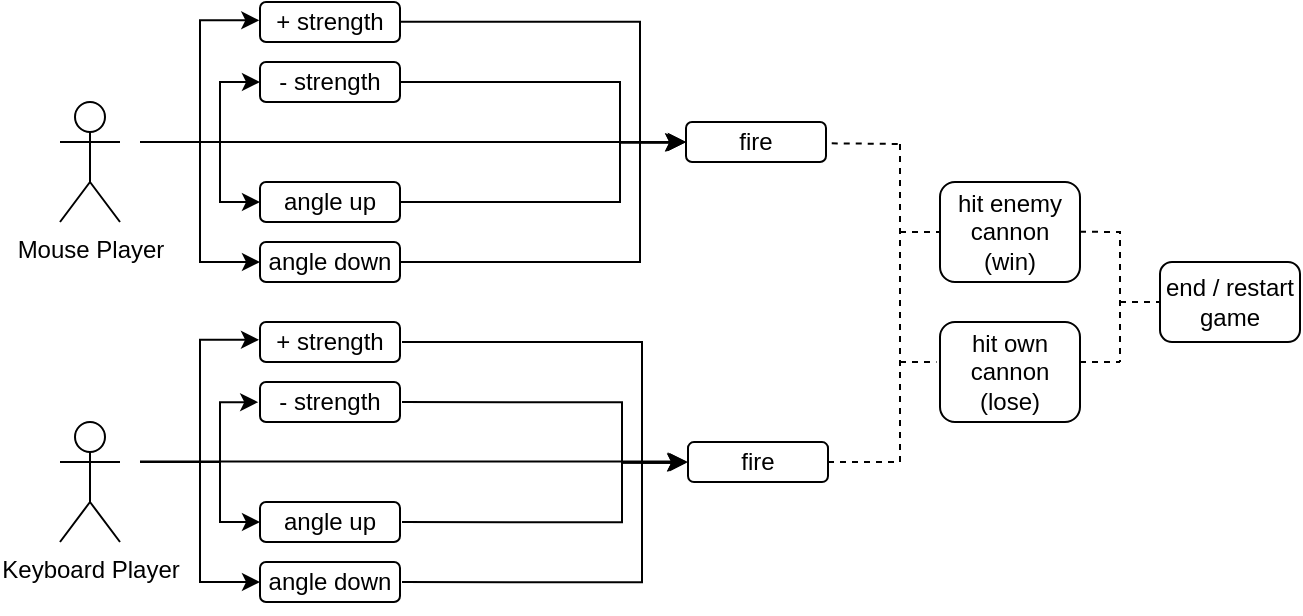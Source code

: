 <mxfile version="24.8.0">
  <diagram id="prtHgNgQTEPvFCAcTncT" name="Page-1">
    <mxGraphModel dx="698" dy="414" grid="1" gridSize="10" guides="1" tooltips="1" connect="1" arrows="1" fold="1" page="1" pageScale="1" pageWidth="827" pageHeight="1169" math="0" shadow="0">
      <root>
        <mxCell id="0" />
        <mxCell id="1" parent="0" />
        <mxCell id="6bjOl9mlLexRVCsTzeRd-55" style="edgeStyle=orthogonalEdgeStyle;rounded=0;orthogonalLoop=1;jettySize=auto;html=1;exitX=1;exitY=0.75;exitDx=0;exitDy=0;entryX=-0.02;entryY=0.505;entryDx=0;entryDy=0;entryPerimeter=0;" parent="1" target="6bjOl9mlLexRVCsTzeRd-17" edge="1">
          <mxGeometry relative="1" as="geometry">
            <mxPoint x="350" y="80" as="targetPoint" />
            <mxPoint x="210" y="19.92" as="sourcePoint" />
            <Array as="points">
              <mxPoint x="330" y="20" />
              <mxPoint x="330" y="80" />
            </Array>
          </mxGeometry>
        </mxCell>
        <mxCell id="6bjOl9mlLexRVCsTzeRd-1" value="+ strength" style="rounded=1;whiteSpace=wrap;html=1;" parent="1" vertex="1">
          <mxGeometry x="140" y="10" width="70" height="20" as="geometry" />
        </mxCell>
        <mxCell id="6bjOl9mlLexRVCsTzeRd-2" value="Mouse Player&lt;br&gt;&lt;div&gt;&lt;br&gt;&lt;/div&gt;" style="shape=umlActor;verticalLabelPosition=bottom;verticalAlign=top;html=1;outlineConnect=0;" parent="1" vertex="1">
          <mxGeometry x="40" y="60" width="30" height="60" as="geometry" />
        </mxCell>
        <mxCell id="6bjOl9mlLexRVCsTzeRd-57" style="edgeStyle=orthogonalEdgeStyle;rounded=0;orthogonalLoop=1;jettySize=auto;html=1;entryX=-0.018;entryY=0.514;entryDx=0;entryDy=0;entryPerimeter=0;" parent="1" source="6bjOl9mlLexRVCsTzeRd-11" target="6bjOl9mlLexRVCsTzeRd-17" edge="1">
          <mxGeometry relative="1" as="geometry">
            <mxPoint x="350.0" y="80" as="targetPoint" />
            <Array as="points">
              <mxPoint x="320" y="50" />
              <mxPoint x="320" y="80" />
            </Array>
          </mxGeometry>
        </mxCell>
        <mxCell id="6bjOl9mlLexRVCsTzeRd-11" value="- strength" style="rounded=1;whiteSpace=wrap;html=1;" parent="1" vertex="1">
          <mxGeometry x="140" y="40" width="70" height="20" as="geometry" />
        </mxCell>
        <mxCell id="6bjOl9mlLexRVCsTzeRd-60" style="edgeStyle=orthogonalEdgeStyle;rounded=0;orthogonalLoop=1;jettySize=auto;html=1;entryX=-0.014;entryY=0.514;entryDx=0;entryDy=0;entryPerimeter=0;" parent="1" source="6bjOl9mlLexRVCsTzeRd-15" target="6bjOl9mlLexRVCsTzeRd-17" edge="1">
          <mxGeometry relative="1" as="geometry">
            <mxPoint x="350" y="80" as="targetPoint" />
            <Array as="points">
              <mxPoint x="320" y="110" />
              <mxPoint x="320" y="80" />
            </Array>
          </mxGeometry>
        </mxCell>
        <mxCell id="6bjOl9mlLexRVCsTzeRd-15" value="angle up" style="rounded=1;whiteSpace=wrap;html=1;" parent="1" vertex="1">
          <mxGeometry x="140" y="100" width="70" height="20" as="geometry" />
        </mxCell>
        <mxCell id="6bjOl9mlLexRVCsTzeRd-62" style="edgeStyle=orthogonalEdgeStyle;rounded=0;orthogonalLoop=1;jettySize=auto;html=1;entryX=0;entryY=0.5;entryDx=0;entryDy=0;" parent="1" source="6bjOl9mlLexRVCsTzeRd-16" target="6bjOl9mlLexRVCsTzeRd-17" edge="1">
          <mxGeometry relative="1" as="geometry">
            <Array as="points">
              <mxPoint x="330" y="140" />
              <mxPoint x="330" y="80" />
            </Array>
          </mxGeometry>
        </mxCell>
        <mxCell id="6bjOl9mlLexRVCsTzeRd-16" value="angle down" style="rounded=1;whiteSpace=wrap;html=1;" parent="1" vertex="1">
          <mxGeometry x="140" y="130" width="70" height="20" as="geometry" />
        </mxCell>
        <mxCell id="6bjOl9mlLexRVCsTzeRd-17" value="fire" style="rounded=1;whiteSpace=wrap;html=1;" parent="1" vertex="1">
          <mxGeometry x="353" y="70" width="70" height="20" as="geometry" />
        </mxCell>
        <mxCell id="6bjOl9mlLexRVCsTzeRd-20" style="edgeStyle=orthogonalEdgeStyle;rounded=0;orthogonalLoop=1;jettySize=auto;html=1;entryX=-0.005;entryY=0.457;entryDx=0;entryDy=0;entryPerimeter=0;" parent="1" target="6bjOl9mlLexRVCsTzeRd-1" edge="1">
          <mxGeometry relative="1" as="geometry">
            <mxPoint x="100" y="80" as="sourcePoint" />
            <Array as="points">
              <mxPoint x="110" y="80" />
              <mxPoint x="110" y="19" />
            </Array>
          </mxGeometry>
        </mxCell>
        <mxCell id="6bjOl9mlLexRVCsTzeRd-21" style="edgeStyle=orthogonalEdgeStyle;rounded=0;orthogonalLoop=1;jettySize=auto;html=1;entryX=0;entryY=0.5;entryDx=0;entryDy=0;" parent="1" target="6bjOl9mlLexRVCsTzeRd-11" edge="1">
          <mxGeometry relative="1" as="geometry">
            <mxPoint x="100" y="80" as="sourcePoint" />
            <mxPoint x="130" y="50" as="targetPoint" />
            <Array as="points">
              <mxPoint x="120" y="80" />
              <mxPoint x="120" y="50" />
            </Array>
          </mxGeometry>
        </mxCell>
        <mxCell id="6bjOl9mlLexRVCsTzeRd-24" style="edgeStyle=orthogonalEdgeStyle;rounded=0;orthogonalLoop=1;jettySize=auto;html=1;" parent="1" edge="1">
          <mxGeometry relative="1" as="geometry">
            <mxPoint x="100" y="80" as="sourcePoint" />
            <mxPoint x="140" y="110" as="targetPoint" />
            <Array as="points">
              <mxPoint x="120" y="80" />
              <mxPoint x="120" y="110" />
            </Array>
          </mxGeometry>
        </mxCell>
        <mxCell id="6bjOl9mlLexRVCsTzeRd-26" style="edgeStyle=orthogonalEdgeStyle;rounded=0;orthogonalLoop=1;jettySize=auto;html=1;entryX=0;entryY=0.5;entryDx=0;entryDy=0;" parent="1" target="6bjOl9mlLexRVCsTzeRd-16" edge="1">
          <mxGeometry relative="1" as="geometry">
            <mxPoint x="80" y="80" as="sourcePoint" />
            <mxPoint x="140" y="110" as="targetPoint" />
            <Array as="points">
              <mxPoint x="110" y="80" />
              <mxPoint x="110" y="140" />
            </Array>
          </mxGeometry>
        </mxCell>
        <mxCell id="6bjOl9mlLexRVCsTzeRd-40" value="+ strength" style="rounded=1;whiteSpace=wrap;html=1;" parent="1" vertex="1">
          <mxGeometry x="140" y="170" width="70" height="20" as="geometry" />
        </mxCell>
        <mxCell id="6bjOl9mlLexRVCsTzeRd-41" value="Keyboard&lt;span style=&quot;background-color: initial;&quot;&gt;&amp;nbsp;Player&lt;/span&gt;&lt;div&gt;&lt;div&gt;&lt;br&gt;&lt;/div&gt;&lt;/div&gt;" style="shape=umlActor;verticalLabelPosition=bottom;verticalAlign=top;html=1;outlineConnect=0;" parent="1" vertex="1">
          <mxGeometry x="40" y="220" width="30" height="60" as="geometry" />
        </mxCell>
        <mxCell id="6bjOl9mlLexRVCsTzeRd-42" value="- strength" style="rounded=1;whiteSpace=wrap;html=1;" parent="1" vertex="1">
          <mxGeometry x="140" y="200" width="70" height="20" as="geometry" />
        </mxCell>
        <mxCell id="6bjOl9mlLexRVCsTzeRd-43" value="angle up" style="rounded=1;whiteSpace=wrap;html=1;" parent="1" vertex="1">
          <mxGeometry x="140" y="260" width="70" height="20" as="geometry" />
        </mxCell>
        <mxCell id="6bjOl9mlLexRVCsTzeRd-44" value="angle down" style="rounded=1;whiteSpace=wrap;html=1;" parent="1" vertex="1">
          <mxGeometry x="140" y="290" width="70" height="20" as="geometry" />
        </mxCell>
        <mxCell id="6bjOl9mlLexRVCsTzeRd-46" style="edgeStyle=orthogonalEdgeStyle;rounded=0;orthogonalLoop=1;jettySize=auto;html=1;entryX=-0.007;entryY=0.444;entryDx=0;entryDy=0;entryPerimeter=0;" parent="1" target="6bjOl9mlLexRVCsTzeRd-40" edge="1">
          <mxGeometry relative="1" as="geometry">
            <mxPoint x="100" y="240" as="sourcePoint" />
            <mxPoint x="136.78" y="179.44" as="targetPoint" />
            <Array as="points">
              <mxPoint x="110" y="240" />
              <mxPoint x="110" y="179" />
            </Array>
          </mxGeometry>
        </mxCell>
        <mxCell id="6bjOl9mlLexRVCsTzeRd-47" style="edgeStyle=orthogonalEdgeStyle;rounded=0;orthogonalLoop=1;jettySize=auto;html=1;entryX=-0.013;entryY=0.504;entryDx=0;entryDy=0;entryPerimeter=0;" parent="1" target="6bjOl9mlLexRVCsTzeRd-42" edge="1">
          <mxGeometry relative="1" as="geometry">
            <mxPoint x="100" y="240" as="sourcePoint" />
            <mxPoint x="136" y="210" as="targetPoint" />
            <Array as="points">
              <mxPoint x="120" y="240" />
              <mxPoint x="120" y="210" />
            </Array>
          </mxGeometry>
        </mxCell>
        <mxCell id="6bjOl9mlLexRVCsTzeRd-49" style="edgeStyle=orthogonalEdgeStyle;rounded=0;orthogonalLoop=1;jettySize=auto;html=1;" parent="1" edge="1">
          <mxGeometry relative="1" as="geometry">
            <mxPoint x="100" y="240" as="sourcePoint" />
            <mxPoint x="140" y="270" as="targetPoint" />
            <Array as="points">
              <mxPoint x="120" y="240" />
              <mxPoint x="120" y="270" />
            </Array>
          </mxGeometry>
        </mxCell>
        <mxCell id="6bjOl9mlLexRVCsTzeRd-50" style="edgeStyle=orthogonalEdgeStyle;rounded=0;orthogonalLoop=1;jettySize=auto;html=1;entryX=0;entryY=0.5;entryDx=0;entryDy=0;" parent="1" target="6bjOl9mlLexRVCsTzeRd-44" edge="1">
          <mxGeometry relative="1" as="geometry">
            <mxPoint x="80" y="240" as="sourcePoint" />
            <mxPoint x="140" y="270" as="targetPoint" />
            <Array as="points">
              <mxPoint x="110" y="240" />
              <mxPoint x="110" y="300" />
            </Array>
          </mxGeometry>
        </mxCell>
        <mxCell id="6bjOl9mlLexRVCsTzeRd-66" style="edgeStyle=orthogonalEdgeStyle;rounded=0;orthogonalLoop=1;jettySize=auto;html=1;entryX=0;entryY=0.5;entryDx=0;entryDy=0;" parent="1" target="6bjOl9mlLexRVCsTzeRd-17" edge="1">
          <mxGeometry relative="1" as="geometry">
            <mxPoint x="80" y="80" as="sourcePoint" />
            <mxPoint x="190" y="80" as="targetPoint" />
            <Array as="points">
              <mxPoint x="290" y="80" />
              <mxPoint x="290" y="80" />
            </Array>
          </mxGeometry>
        </mxCell>
        <mxCell id="cNpFWcVhNfLptYhJ7DMF-1" style="edgeStyle=orthogonalEdgeStyle;rounded=0;orthogonalLoop=1;jettySize=auto;html=1;exitX=1;exitY=0.75;exitDx=0;exitDy=0;entryX=-0.02;entryY=0.505;entryDx=0;entryDy=0;entryPerimeter=0;" edge="1" target="cNpFWcVhNfLptYhJ7DMF-5" parent="1">
          <mxGeometry relative="1" as="geometry">
            <mxPoint x="351" y="240.05" as="targetPoint" />
            <mxPoint x="211" y="179.97" as="sourcePoint" />
            <Array as="points">
              <mxPoint x="331" y="180.05" />
              <mxPoint x="331" y="240.05" />
            </Array>
          </mxGeometry>
        </mxCell>
        <mxCell id="cNpFWcVhNfLptYhJ7DMF-2" style="edgeStyle=orthogonalEdgeStyle;rounded=0;orthogonalLoop=1;jettySize=auto;html=1;entryX=-0.018;entryY=0.514;entryDx=0;entryDy=0;entryPerimeter=0;" edge="1" target="cNpFWcVhNfLptYhJ7DMF-5" parent="1">
          <mxGeometry relative="1" as="geometry">
            <mxPoint x="351.0" y="240.05" as="targetPoint" />
            <Array as="points">
              <mxPoint x="321" y="210.05" />
              <mxPoint x="321" y="240.05" />
            </Array>
            <mxPoint x="211" y="210.05" as="sourcePoint" />
          </mxGeometry>
        </mxCell>
        <mxCell id="cNpFWcVhNfLptYhJ7DMF-3" style="edgeStyle=orthogonalEdgeStyle;rounded=0;orthogonalLoop=1;jettySize=auto;html=1;entryX=-0.014;entryY=0.514;entryDx=0;entryDy=0;entryPerimeter=0;" edge="1" target="cNpFWcVhNfLptYhJ7DMF-5" parent="1">
          <mxGeometry relative="1" as="geometry">
            <mxPoint x="351" y="240.05" as="targetPoint" />
            <Array as="points">
              <mxPoint x="321" y="270.05" />
              <mxPoint x="321" y="240.05" />
            </Array>
            <mxPoint x="211" y="270.05" as="sourcePoint" />
          </mxGeometry>
        </mxCell>
        <mxCell id="cNpFWcVhNfLptYhJ7DMF-4" style="edgeStyle=orthogonalEdgeStyle;rounded=0;orthogonalLoop=1;jettySize=auto;html=1;entryX=0;entryY=0.5;entryDx=0;entryDy=0;" edge="1" target="cNpFWcVhNfLptYhJ7DMF-5" parent="1">
          <mxGeometry relative="1" as="geometry">
            <Array as="points">
              <mxPoint x="331" y="300.05" />
              <mxPoint x="331" y="240.05" />
            </Array>
            <mxPoint x="211" y="300.05" as="sourcePoint" />
          </mxGeometry>
        </mxCell>
        <mxCell id="cNpFWcVhNfLptYhJ7DMF-5" value="fire" style="rounded=1;whiteSpace=wrap;html=1;" vertex="1" parent="1">
          <mxGeometry x="354" y="230.05" width="70" height="20" as="geometry" />
        </mxCell>
        <mxCell id="cNpFWcVhNfLptYhJ7DMF-6" style="edgeStyle=orthogonalEdgeStyle;rounded=0;orthogonalLoop=1;jettySize=auto;html=1;entryX=0;entryY=0.5;entryDx=0;entryDy=0;" edge="1" parent="1">
          <mxGeometry relative="1" as="geometry">
            <mxPoint x="80" y="239.71" as="sourcePoint" />
            <mxPoint x="353" y="239.71" as="targetPoint" />
            <Array as="points">
              <mxPoint x="290" y="239.71" />
              <mxPoint x="290" y="239.71" />
            </Array>
          </mxGeometry>
        </mxCell>
        <mxCell id="cNpFWcVhNfLptYhJ7DMF-7" value="" style="endArrow=none;dashed=1;html=1;rounded=0;" edge="1" parent="1">
          <mxGeometry width="50" height="50" relative="1" as="geometry">
            <mxPoint x="424" y="240" as="sourcePoint" />
            <mxPoint x="460" y="80" as="targetPoint" />
            <Array as="points">
              <mxPoint x="460" y="240" />
            </Array>
          </mxGeometry>
        </mxCell>
        <mxCell id="cNpFWcVhNfLptYhJ7DMF-8" value="hit enemy cannon (win)" style="rounded=1;whiteSpace=wrap;html=1;" vertex="1" parent="1">
          <mxGeometry x="480" y="100" width="70" height="50" as="geometry" />
        </mxCell>
        <mxCell id="cNpFWcVhNfLptYhJ7DMF-10" value="hit own cannon (lose)" style="rounded=1;whiteSpace=wrap;html=1;" vertex="1" parent="1">
          <mxGeometry x="480" y="170" width="70" height="50" as="geometry" />
        </mxCell>
        <mxCell id="cNpFWcVhNfLptYhJ7DMF-11" value="" style="endArrow=none;dashed=1;html=1;rounded=0;exitX=1.041;exitY=0.533;exitDx=0;exitDy=0;exitPerimeter=0;" edge="1" parent="1" source="6bjOl9mlLexRVCsTzeRd-17">
          <mxGeometry width="50" height="50" relative="1" as="geometry">
            <mxPoint x="430" y="210" as="sourcePoint" />
            <mxPoint x="460" y="81" as="targetPoint" />
          </mxGeometry>
        </mxCell>
        <mxCell id="cNpFWcVhNfLptYhJ7DMF-12" value="" style="endArrow=none;dashed=1;html=1;rounded=0;entryX=0;entryY=0.5;entryDx=0;entryDy=0;" edge="1" parent="1" target="cNpFWcVhNfLptYhJ7DMF-8">
          <mxGeometry width="50" height="50" relative="1" as="geometry">
            <mxPoint x="460" y="125" as="sourcePoint" />
            <mxPoint x="480" y="160" as="targetPoint" />
          </mxGeometry>
        </mxCell>
        <mxCell id="cNpFWcVhNfLptYhJ7DMF-13" value="" style="endArrow=none;dashed=1;html=1;rounded=0;entryX=-0.025;entryY=0.401;entryDx=0;entryDy=0;entryPerimeter=0;" edge="1" parent="1" target="cNpFWcVhNfLptYhJ7DMF-10">
          <mxGeometry width="50" height="50" relative="1" as="geometry">
            <mxPoint x="460" y="190" as="sourcePoint" />
            <mxPoint x="480" y="160" as="targetPoint" />
          </mxGeometry>
        </mxCell>
        <mxCell id="cNpFWcVhNfLptYhJ7DMF-14" value="" style="endArrow=none;dashed=1;html=1;rounded=0;" edge="1" parent="1">
          <mxGeometry width="50" height="50" relative="1" as="geometry">
            <mxPoint x="550" y="190" as="sourcePoint" />
            <mxPoint x="570" y="190" as="targetPoint" />
          </mxGeometry>
        </mxCell>
        <mxCell id="cNpFWcVhNfLptYhJ7DMF-15" value="" style="endArrow=none;dashed=1;html=1;rounded=0;" edge="1" parent="1">
          <mxGeometry width="50" height="50" relative="1" as="geometry">
            <mxPoint x="550" y="124.86" as="sourcePoint" />
            <mxPoint x="570" y="190" as="targetPoint" />
            <Array as="points">
              <mxPoint x="570" y="125" />
            </Array>
          </mxGeometry>
        </mxCell>
        <mxCell id="cNpFWcVhNfLptYhJ7DMF-16" value="" style="endArrow=none;dashed=1;html=1;rounded=0;" edge="1" parent="1">
          <mxGeometry width="50" height="50" relative="1" as="geometry">
            <mxPoint x="570" y="160" as="sourcePoint" />
            <mxPoint x="590" y="160" as="targetPoint" />
          </mxGeometry>
        </mxCell>
        <mxCell id="cNpFWcVhNfLptYhJ7DMF-17" value="end / restart&lt;div&gt;game&lt;/div&gt;" style="rounded=1;whiteSpace=wrap;html=1;" vertex="1" parent="1">
          <mxGeometry x="590" y="140" width="70" height="40" as="geometry" />
        </mxCell>
      </root>
    </mxGraphModel>
  </diagram>
</mxfile>
